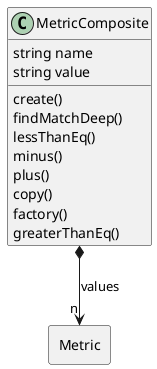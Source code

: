 @startuml

class "MetricComposite" as Model {
 string name
 string value

 create()
 findMatchDeep()
 lessThanEq()
 minus()
 plus()
 copy()
 factory()
 greaterThanEq()
 
}

rectangle "Metric" as Metric {
}

Model *--> "n" Metric : values




@enduml
